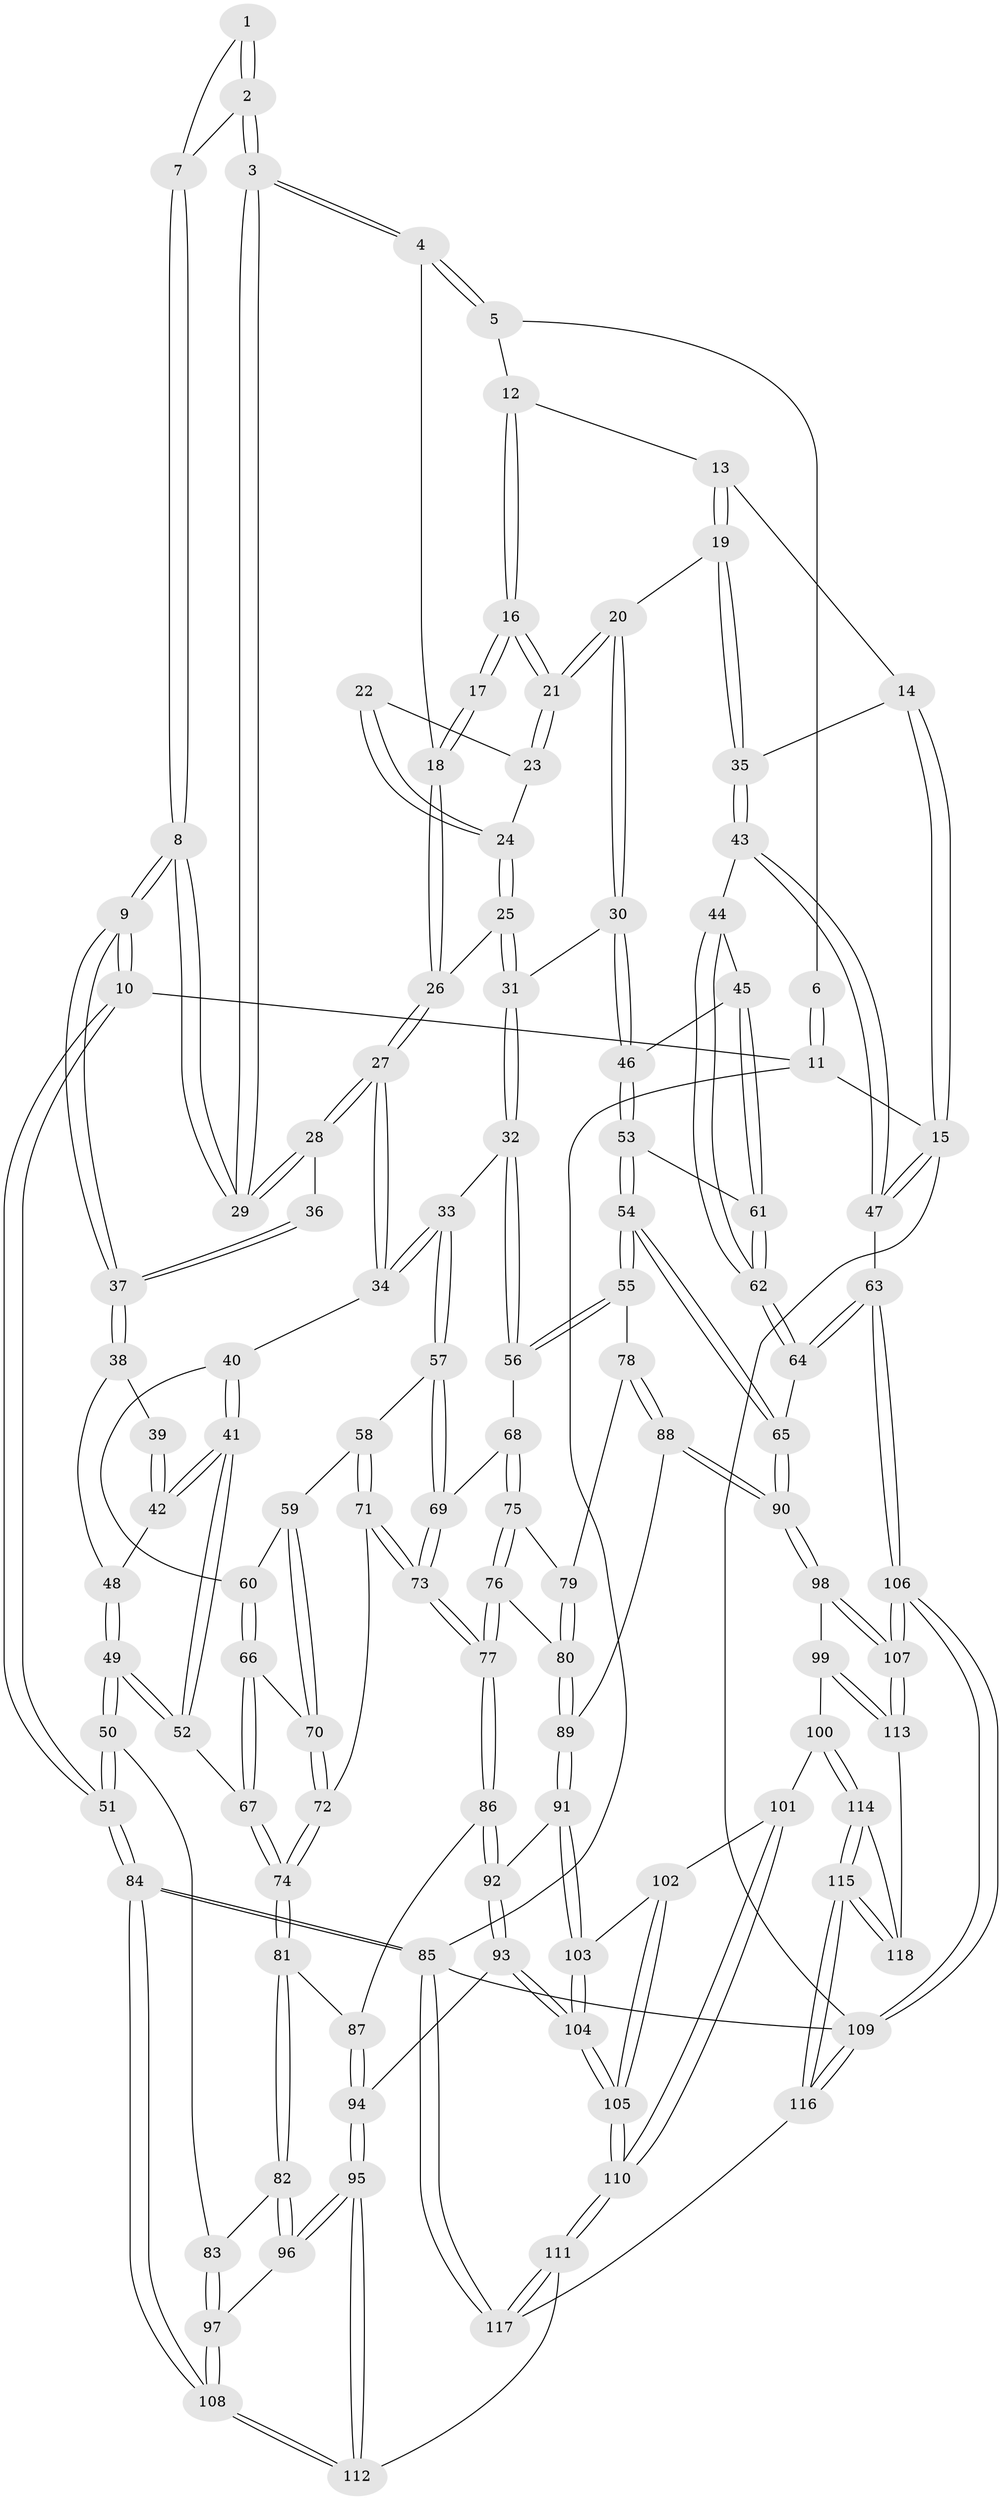 // Generated by graph-tools (version 1.1) at 2025/38/03/09/25 02:38:47]
// undirected, 118 vertices, 292 edges
graph export_dot {
graph [start="1"]
  node [color=gray90,style=filled];
  1 [pos="+0.17305046729530518+0"];
  2 [pos="+0.21844506504421235+0.07296271840816314"];
  3 [pos="+0.24800695504231254+0.13857160537157961"];
  4 [pos="+0.4791979562583112+0"];
  5 [pos="+0.5006557592782462+0"];
  6 [pos="+0.13415490922410803+0"];
  7 [pos="+0.08863469661968437+0.08650115191575095"];
  8 [pos="+0+0.15800140181002015"];
  9 [pos="+0+0.1606469231587854"];
  10 [pos="+0+0.1360397933775709"];
  11 [pos="+0+0"];
  12 [pos="+0.7048765292798224+0"];
  13 [pos="+0.8668412211145156+0"];
  14 [pos="+1+0"];
  15 [pos="+1+0"];
  16 [pos="+0.67413508935114+0.15582124775145073"];
  17 [pos="+0.5021854723177676+0.03303638124296043"];
  18 [pos="+0.4835568186660943+0.010435712237176308"];
  19 [pos="+0.8446209680584851+0.22162769775078103"];
  20 [pos="+0.7012173769605828+0.21617092519305264"];
  21 [pos="+0.6781368549277467+0.17734845003489352"];
  22 [pos="+0.5272995521021392+0.0972899042622093"];
  23 [pos="+0.5769997547833715+0.1620194891689969"];
  24 [pos="+0.5189371707022528+0.17299886060392805"];
  25 [pos="+0.4353973673590155+0.21177172963886656"];
  26 [pos="+0.402177229771702+0.2003364920086027"];
  27 [pos="+0.28858240242281896+0.2328589089181983"];
  28 [pos="+0.28448638932303233+0.22944050869665017"];
  29 [pos="+0.25262907451011046+0.17471977800092414"];
  30 [pos="+0.6257976202255767+0.3150409294456829"];
  31 [pos="+0.5698669463372047+0.32470981604343047"];
  32 [pos="+0.5165661515338026+0.3860700758669488"];
  33 [pos="+0.40159082660853457+0.41036326475193297"];
  34 [pos="+0.2927714641755601+0.28512352382961603"];
  35 [pos="+0.863977367647318+0.23423119945336737"];
  36 [pos="+0.2312594664167885+0.24930358270537856"];
  37 [pos="+0+0.2541232539589081"];
  38 [pos="+0+0.2670767200105574"];
  39 [pos="+0.10993057509926737+0.3179303134566619"];
  40 [pos="+0.2501309143899596+0.3570399811495836"];
  41 [pos="+0.13391321285486382+0.41935095661840655"];
  42 [pos="+0.11454802205385205+0.3928922579132143"];
  43 [pos="+0.9189306338878338+0.2841227457235108"];
  44 [pos="+0.877395814322058+0.3389552787191274"];
  45 [pos="+0.7817459859819809+0.39390991968931777"];
  46 [pos="+0.6462021978654469+0.35501260826611725"];
  47 [pos="+1+0.34802850082720843"];
  48 [pos="+0.03149894318317222+0.3697898730766757"];
  49 [pos="+0.027497234033851337+0.5884152534263986"];
  50 [pos="+0.004830104170515585+0.6183813852642361"];
  51 [pos="+0+0.7215152863341879"];
  52 [pos="+0.1071470046755809+0.5134638380076244"];
  53 [pos="+0.6549502898908152+0.388503478199841"];
  54 [pos="+0.6508019439982491+0.539921401836141"];
  55 [pos="+0.5894742974515775+0.54021222293346"];
  56 [pos="+0.5404547856035669+0.4874250441354592"];
  57 [pos="+0.39544056443258496+0.4471155695526545"];
  58 [pos="+0.37086740021031794+0.47019213520919"];
  59 [pos="+0.3587728423279689+0.4725828236594013"];
  60 [pos="+0.2536454747369645+0.4239331558734872"];
  61 [pos="+0.7566488133977187+0.4422244215167308"];
  62 [pos="+0.789722401532419+0.6136437098704018"];
  63 [pos="+1+0.5528708168300309"];
  64 [pos="+0.7895096430835816+0.616073266096605"];
  65 [pos="+0.7759798315075384+0.6266602197458634"];
  66 [pos="+0.2513235225913276+0.4799259052716228"];
  67 [pos="+0.18473997778980522+0.5085538538366792"];
  68 [pos="+0.4538323101301756+0.5113460701762684"];
  69 [pos="+0.4276395219872683+0.49115173750576335"];
  70 [pos="+0.2744426788563975+0.4977197853716005"];
  71 [pos="+0.3526508554952657+0.5538395161757703"];
  72 [pos="+0.29040918321715353+0.5684055298972037"];
  73 [pos="+0.3898885297867256+0.5836744049841023"];
  74 [pos="+0.2701153708270259+0.6029678621532214"];
  75 [pos="+0.4601152850537891+0.5470606005907762"];
  76 [pos="+0.42569519644357495+0.6125322677630289"];
  77 [pos="+0.41148470299991546+0.6162714078243142"];
  78 [pos="+0.5823534062822114+0.5467852048375206"];
  79 [pos="+0.5380835819520005+0.5684398121395555"];
  80 [pos="+0.487564585668155+0.6305091908932486"];
  81 [pos="+0.2587048095209085+0.649660468908549"];
  82 [pos="+0.22757194027147368+0.6712171819177131"];
  83 [pos="+0.20633957882925308+0.6685236017673866"];
  84 [pos="+0+1"];
  85 [pos="+0+1"];
  86 [pos="+0.3844322672154766+0.6573879215885663"];
  87 [pos="+0.29684316959662327+0.6563553835563896"];
  88 [pos="+0.5507678069965208+0.6967001435006499"];
  89 [pos="+0.531132251768221+0.7065077267785277"];
  90 [pos="+0.7637921870300849+0.6727391394771605"];
  91 [pos="+0.5273482098361345+0.7138399812096023"];
  92 [pos="+0.4105753912046844+0.7275578208675036"];
  93 [pos="+0.3940467122133701+0.765483556072897"];
  94 [pos="+0.36144115850537917+0.7812399155486888"];
  95 [pos="+0.30535417476608234+0.8215757309255161"];
  96 [pos="+0.2520377025801064+0.7505188838594806"];
  97 [pos="+0.15101142877970034+0.8197331453979353"];
  98 [pos="+0.7694490579832173+0.7542005106099661"];
  99 [pos="+0.716956750671532+0.8060240873506973"];
  100 [pos="+0.6675630157237115+0.8337933951407656"];
  101 [pos="+0.6409719157341719+0.8371770692559782"];
  102 [pos="+0.5349526339719181+0.738720610750344"];
  103 [pos="+0.5288090802522609+0.7229338943186223"];
  104 [pos="+0.44773721776295355+0.8183467673444532"];
  105 [pos="+0.4945272214678422+0.9105618358436889"];
  106 [pos="+1+1"];
  107 [pos="+1+1"];
  108 [pos="+0+0.9779175860623417"];
  109 [pos="+1+1"];
  110 [pos="+0.4972753624611764+0.92305434200854"];
  111 [pos="+0.4501230370280826+1"];
  112 [pos="+0.3007820964442178+0.8510301532188214"];
  113 [pos="+0.7442317739982084+0.9519205370012271"];
  114 [pos="+0.6663290999202354+0.9216133491000122"];
  115 [pos="+0.5488592419293505+1"];
  116 [pos="+0.5451236967037155+1"];
  117 [pos="+0.4551204901863423+1"];
  118 [pos="+0.7183990316155539+0.9637412281253612"];
  1 -- 2;
  1 -- 2;
  1 -- 7;
  2 -- 3;
  2 -- 3;
  2 -- 7;
  3 -- 4;
  3 -- 4;
  3 -- 29;
  3 -- 29;
  4 -- 5;
  4 -- 5;
  4 -- 18;
  5 -- 6;
  5 -- 12;
  6 -- 11;
  6 -- 11;
  7 -- 8;
  7 -- 8;
  8 -- 9;
  8 -- 9;
  8 -- 29;
  8 -- 29;
  9 -- 10;
  9 -- 10;
  9 -- 37;
  9 -- 37;
  10 -- 11;
  10 -- 51;
  10 -- 51;
  11 -- 15;
  11 -- 85;
  12 -- 13;
  12 -- 16;
  12 -- 16;
  13 -- 14;
  13 -- 19;
  13 -- 19;
  14 -- 15;
  14 -- 15;
  14 -- 35;
  15 -- 47;
  15 -- 47;
  15 -- 109;
  16 -- 17;
  16 -- 17;
  16 -- 21;
  16 -- 21;
  17 -- 18;
  17 -- 18;
  18 -- 26;
  18 -- 26;
  19 -- 20;
  19 -- 35;
  19 -- 35;
  20 -- 21;
  20 -- 21;
  20 -- 30;
  20 -- 30;
  21 -- 23;
  21 -- 23;
  22 -- 23;
  22 -- 24;
  22 -- 24;
  23 -- 24;
  24 -- 25;
  24 -- 25;
  25 -- 26;
  25 -- 31;
  25 -- 31;
  26 -- 27;
  26 -- 27;
  27 -- 28;
  27 -- 28;
  27 -- 34;
  27 -- 34;
  28 -- 29;
  28 -- 29;
  28 -- 36;
  30 -- 31;
  30 -- 46;
  30 -- 46;
  31 -- 32;
  31 -- 32;
  32 -- 33;
  32 -- 56;
  32 -- 56;
  33 -- 34;
  33 -- 34;
  33 -- 57;
  33 -- 57;
  34 -- 40;
  35 -- 43;
  35 -- 43;
  36 -- 37;
  36 -- 37;
  37 -- 38;
  37 -- 38;
  38 -- 39;
  38 -- 48;
  39 -- 42;
  39 -- 42;
  40 -- 41;
  40 -- 41;
  40 -- 60;
  41 -- 42;
  41 -- 42;
  41 -- 52;
  41 -- 52;
  42 -- 48;
  43 -- 44;
  43 -- 47;
  43 -- 47;
  44 -- 45;
  44 -- 62;
  44 -- 62;
  45 -- 46;
  45 -- 61;
  45 -- 61;
  46 -- 53;
  46 -- 53;
  47 -- 63;
  48 -- 49;
  48 -- 49;
  49 -- 50;
  49 -- 50;
  49 -- 52;
  49 -- 52;
  50 -- 51;
  50 -- 51;
  50 -- 83;
  51 -- 84;
  51 -- 84;
  52 -- 67;
  53 -- 54;
  53 -- 54;
  53 -- 61;
  54 -- 55;
  54 -- 55;
  54 -- 65;
  54 -- 65;
  55 -- 56;
  55 -- 56;
  55 -- 78;
  56 -- 68;
  57 -- 58;
  57 -- 69;
  57 -- 69;
  58 -- 59;
  58 -- 71;
  58 -- 71;
  59 -- 60;
  59 -- 70;
  59 -- 70;
  60 -- 66;
  60 -- 66;
  61 -- 62;
  61 -- 62;
  62 -- 64;
  62 -- 64;
  63 -- 64;
  63 -- 64;
  63 -- 106;
  63 -- 106;
  64 -- 65;
  65 -- 90;
  65 -- 90;
  66 -- 67;
  66 -- 67;
  66 -- 70;
  67 -- 74;
  67 -- 74;
  68 -- 69;
  68 -- 75;
  68 -- 75;
  69 -- 73;
  69 -- 73;
  70 -- 72;
  70 -- 72;
  71 -- 72;
  71 -- 73;
  71 -- 73;
  72 -- 74;
  72 -- 74;
  73 -- 77;
  73 -- 77;
  74 -- 81;
  74 -- 81;
  75 -- 76;
  75 -- 76;
  75 -- 79;
  76 -- 77;
  76 -- 77;
  76 -- 80;
  77 -- 86;
  77 -- 86;
  78 -- 79;
  78 -- 88;
  78 -- 88;
  79 -- 80;
  79 -- 80;
  80 -- 89;
  80 -- 89;
  81 -- 82;
  81 -- 82;
  81 -- 87;
  82 -- 83;
  82 -- 96;
  82 -- 96;
  83 -- 97;
  83 -- 97;
  84 -- 85;
  84 -- 85;
  84 -- 108;
  84 -- 108;
  85 -- 117;
  85 -- 117;
  85 -- 109;
  86 -- 87;
  86 -- 92;
  86 -- 92;
  87 -- 94;
  87 -- 94;
  88 -- 89;
  88 -- 90;
  88 -- 90;
  89 -- 91;
  89 -- 91;
  90 -- 98;
  90 -- 98;
  91 -- 92;
  91 -- 103;
  91 -- 103;
  92 -- 93;
  92 -- 93;
  93 -- 94;
  93 -- 104;
  93 -- 104;
  94 -- 95;
  94 -- 95;
  95 -- 96;
  95 -- 96;
  95 -- 112;
  95 -- 112;
  96 -- 97;
  97 -- 108;
  97 -- 108;
  98 -- 99;
  98 -- 107;
  98 -- 107;
  99 -- 100;
  99 -- 113;
  99 -- 113;
  100 -- 101;
  100 -- 114;
  100 -- 114;
  101 -- 102;
  101 -- 110;
  101 -- 110;
  102 -- 103;
  102 -- 105;
  102 -- 105;
  103 -- 104;
  103 -- 104;
  104 -- 105;
  104 -- 105;
  105 -- 110;
  105 -- 110;
  106 -- 107;
  106 -- 107;
  106 -- 109;
  106 -- 109;
  107 -- 113;
  107 -- 113;
  108 -- 112;
  108 -- 112;
  109 -- 116;
  109 -- 116;
  110 -- 111;
  110 -- 111;
  111 -- 112;
  111 -- 117;
  111 -- 117;
  113 -- 118;
  114 -- 115;
  114 -- 115;
  114 -- 118;
  115 -- 116;
  115 -- 116;
  115 -- 118;
  115 -- 118;
  116 -- 117;
}
